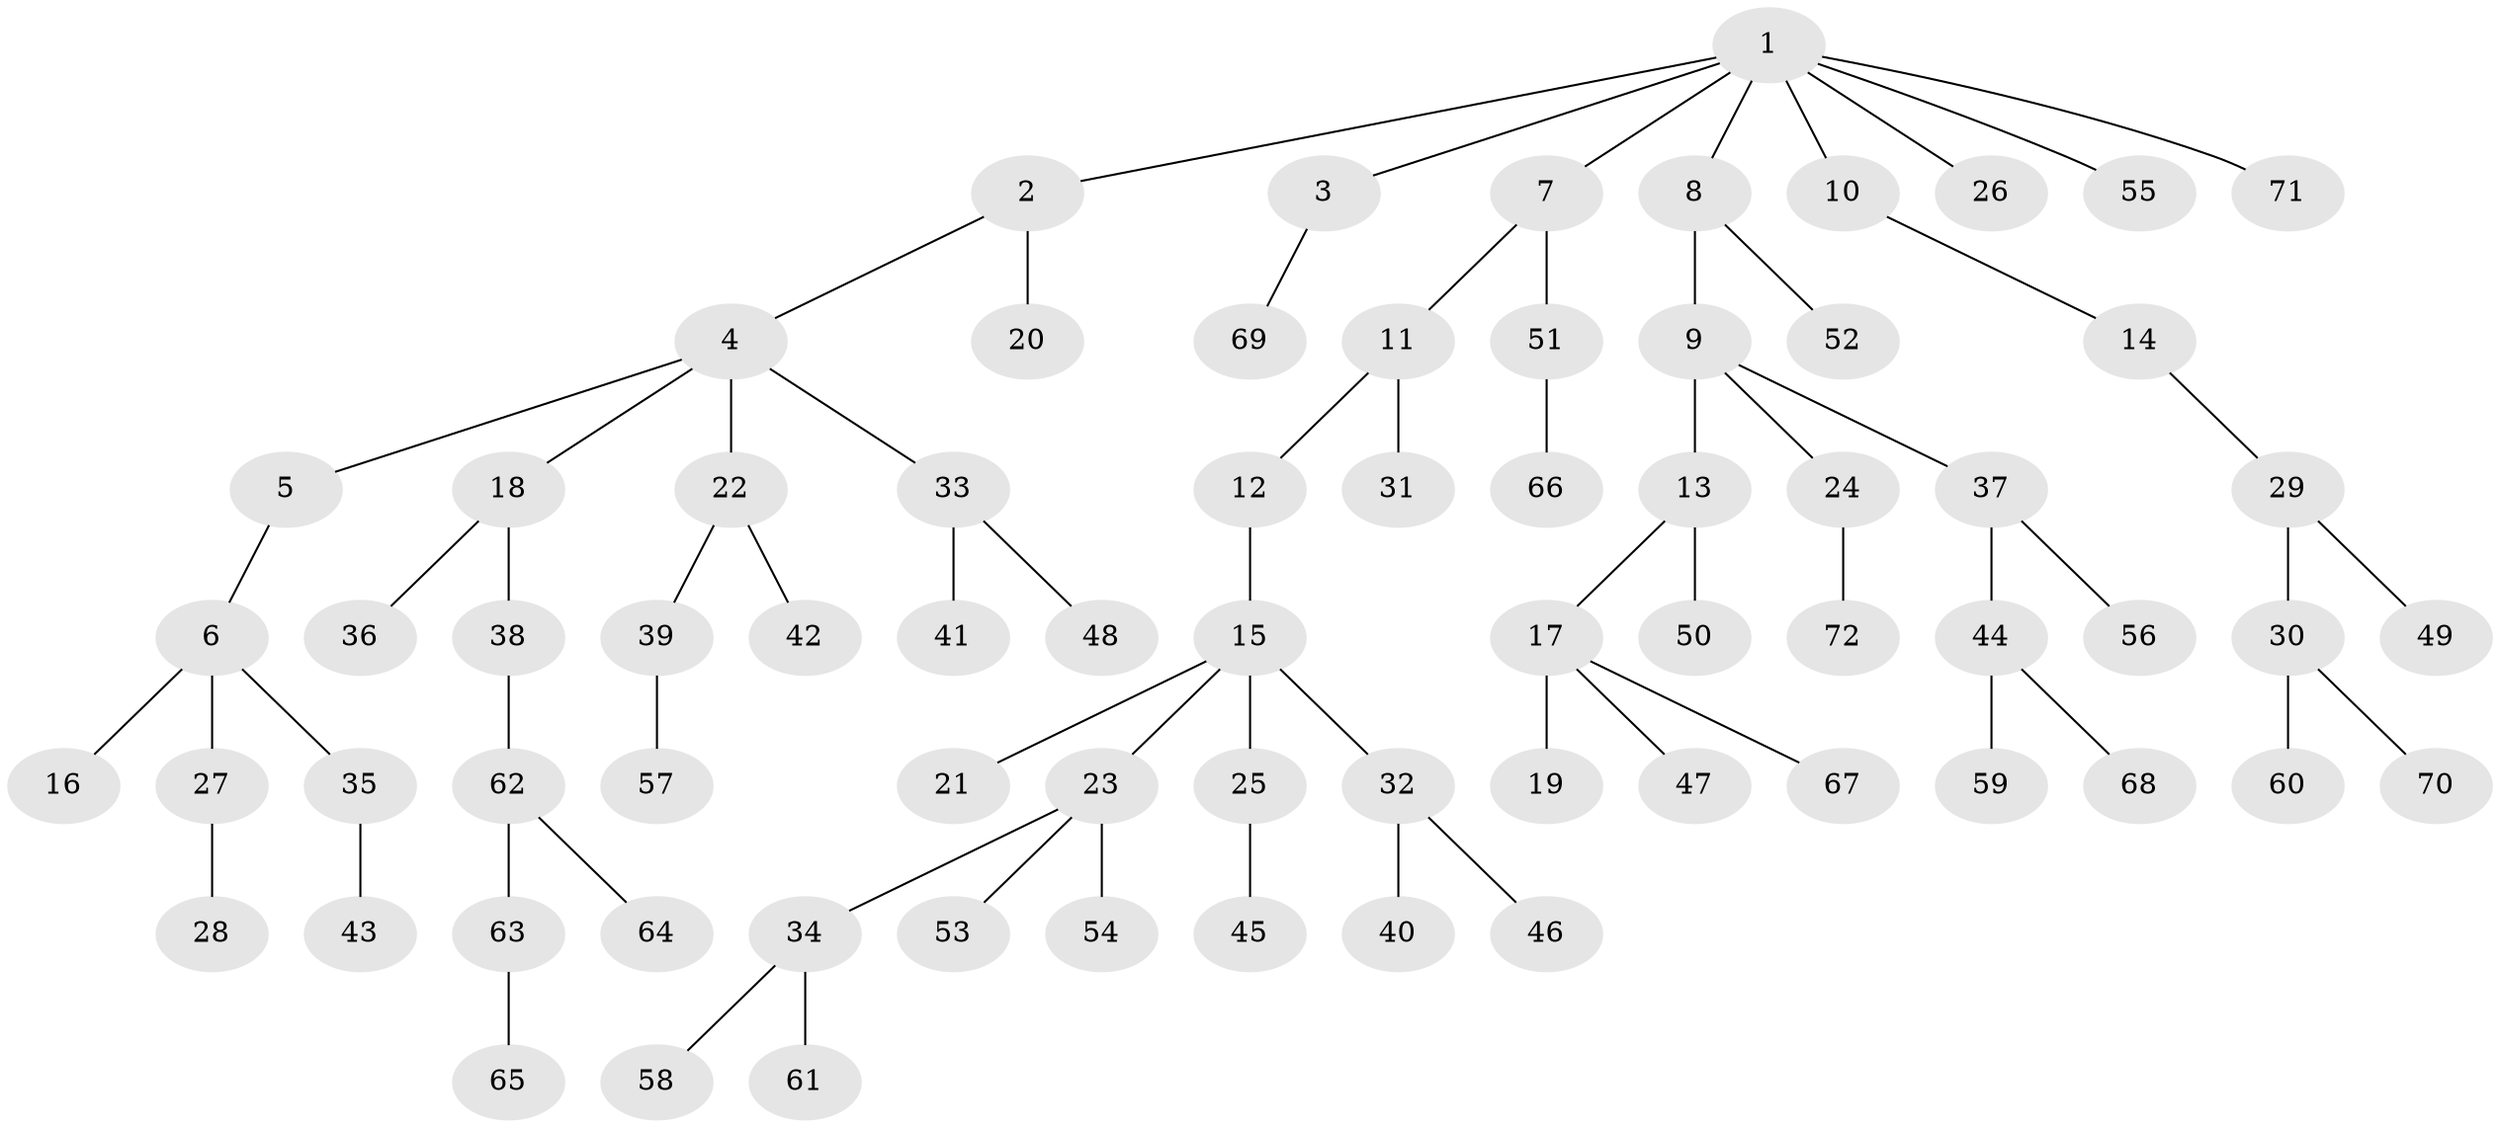 // Generated by graph-tools (version 1.1) at 2025/02/03/09/25 03:02:24]
// undirected, 72 vertices, 71 edges
graph export_dot {
graph [start="1"]
  node [color=gray90,style=filled];
  1;
  2;
  3;
  4;
  5;
  6;
  7;
  8;
  9;
  10;
  11;
  12;
  13;
  14;
  15;
  16;
  17;
  18;
  19;
  20;
  21;
  22;
  23;
  24;
  25;
  26;
  27;
  28;
  29;
  30;
  31;
  32;
  33;
  34;
  35;
  36;
  37;
  38;
  39;
  40;
  41;
  42;
  43;
  44;
  45;
  46;
  47;
  48;
  49;
  50;
  51;
  52;
  53;
  54;
  55;
  56;
  57;
  58;
  59;
  60;
  61;
  62;
  63;
  64;
  65;
  66;
  67;
  68;
  69;
  70;
  71;
  72;
  1 -- 2;
  1 -- 3;
  1 -- 7;
  1 -- 8;
  1 -- 10;
  1 -- 26;
  1 -- 55;
  1 -- 71;
  2 -- 4;
  2 -- 20;
  3 -- 69;
  4 -- 5;
  4 -- 18;
  4 -- 22;
  4 -- 33;
  5 -- 6;
  6 -- 16;
  6 -- 27;
  6 -- 35;
  7 -- 11;
  7 -- 51;
  8 -- 9;
  8 -- 52;
  9 -- 13;
  9 -- 24;
  9 -- 37;
  10 -- 14;
  11 -- 12;
  11 -- 31;
  12 -- 15;
  13 -- 17;
  13 -- 50;
  14 -- 29;
  15 -- 21;
  15 -- 23;
  15 -- 25;
  15 -- 32;
  17 -- 19;
  17 -- 47;
  17 -- 67;
  18 -- 36;
  18 -- 38;
  22 -- 39;
  22 -- 42;
  23 -- 34;
  23 -- 53;
  23 -- 54;
  24 -- 72;
  25 -- 45;
  27 -- 28;
  29 -- 30;
  29 -- 49;
  30 -- 60;
  30 -- 70;
  32 -- 40;
  32 -- 46;
  33 -- 41;
  33 -- 48;
  34 -- 58;
  34 -- 61;
  35 -- 43;
  37 -- 44;
  37 -- 56;
  38 -- 62;
  39 -- 57;
  44 -- 59;
  44 -- 68;
  51 -- 66;
  62 -- 63;
  62 -- 64;
  63 -- 65;
}
